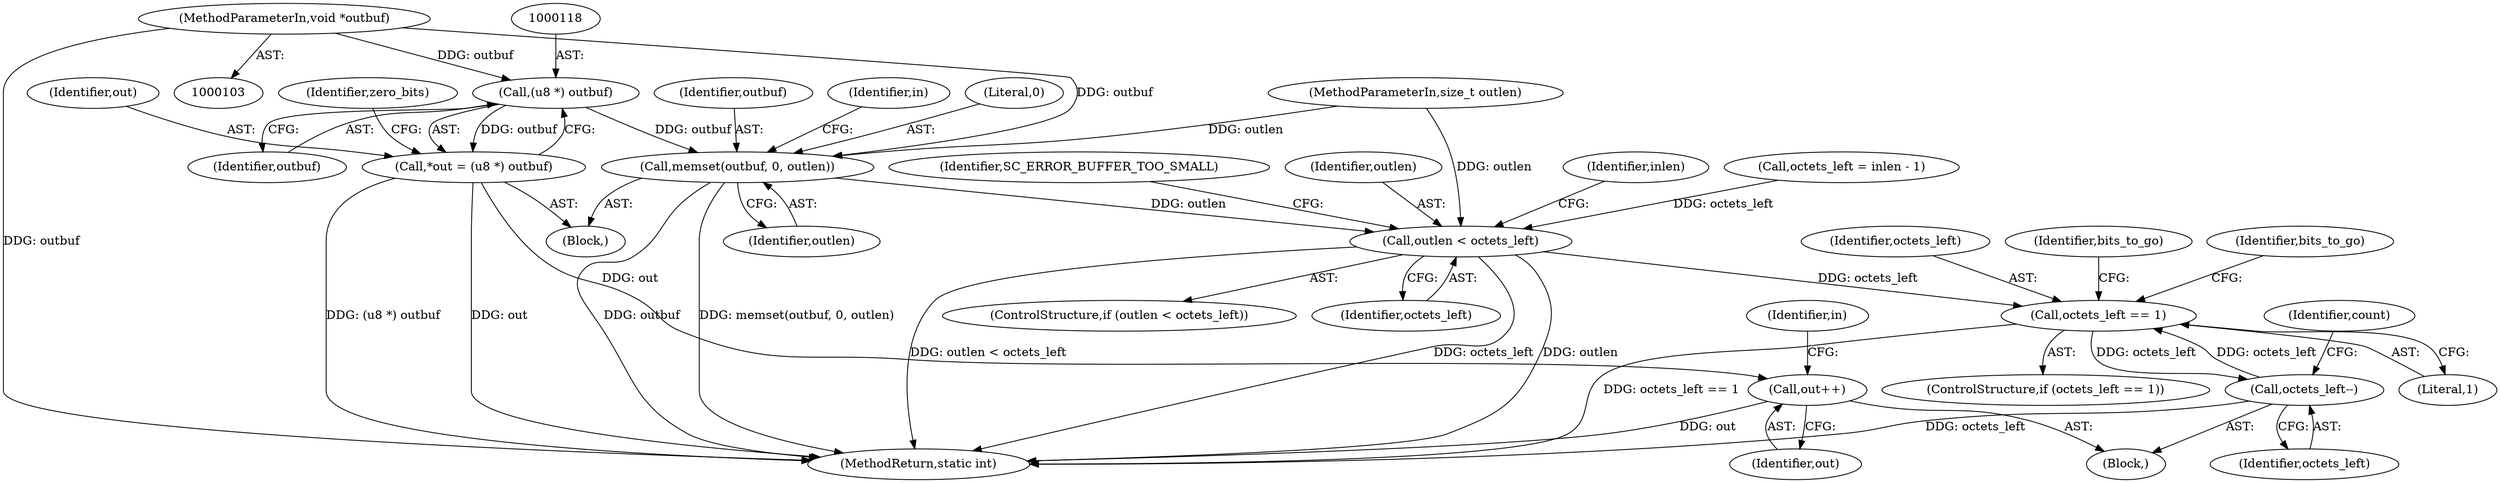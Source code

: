 digraph "1_OpenSC_412a6142c27a5973c61ba540e33cdc22d5608e68@pointer" {
"1000117" [label="(Call,(u8 *) outbuf)"];
"1000106" [label="(MethodParameterIn,void *outbuf)"];
"1000115" [label="(Call,*out = (u8 *) outbuf)"];
"1000209" [label="(Call,out++)"];
"1000138" [label="(Call,memset(outbuf, 0, outlen))"];
"1000145" [label="(Call,outlen < octets_left)"];
"1000165" [label="(Call,octets_left == 1)"];
"1000213" [label="(Call,octets_left--)"];
"1000116" [label="(Identifier,out)"];
"1000109" [label="(Block,)"];
"1000117" [label="(Call,(u8 *) outbuf)"];
"1000138" [label="(Call,memset(outbuf, 0, outlen))"];
"1000106" [label="(MethodParameterIn,void *outbuf)"];
"1000145" [label="(Call,outlen < octets_left)"];
"1000223" [label="(MethodReturn,static int)"];
"1000167" [label="(Literal,1)"];
"1000115" [label="(Call,*out = (u8 *) outbuf)"];
"1000144" [label="(ControlStructure,if (outlen < octets_left))"];
"1000166" [label="(Identifier,octets_left)"];
"1000212" [label="(Identifier,in)"];
"1000119" [label="(Identifier,outbuf)"];
"1000213" [label="(Call,octets_left--)"];
"1000141" [label="(Identifier,outlen)"];
"1000147" [label="(Identifier,octets_left)"];
"1000152" [label="(Identifier,inlen)"];
"1000216" [label="(Identifier,count)"];
"1000128" [label="(Call,octets_left = inlen - 1)"];
"1000165" [label="(Call,octets_left == 1)"];
"1000149" [label="(Identifier,SC_ERROR_BUFFER_TOO_SMALL)"];
"1000175" [label="(Identifier,bits_to_go)"];
"1000158" [label="(Block,)"];
"1000210" [label="(Identifier,out)"];
"1000107" [label="(MethodParameterIn,size_t outlen)"];
"1000214" [label="(Identifier,octets_left)"];
"1000209" [label="(Call,out++)"];
"1000139" [label="(Identifier,outbuf)"];
"1000122" [label="(Identifier,zero_bits)"];
"1000143" [label="(Identifier,in)"];
"1000164" [label="(ControlStructure,if (octets_left == 1))"];
"1000169" [label="(Identifier,bits_to_go)"];
"1000146" [label="(Identifier,outlen)"];
"1000140" [label="(Literal,0)"];
"1000117" -> "1000115"  [label="AST: "];
"1000117" -> "1000119"  [label="CFG: "];
"1000118" -> "1000117"  [label="AST: "];
"1000119" -> "1000117"  [label="AST: "];
"1000115" -> "1000117"  [label="CFG: "];
"1000117" -> "1000115"  [label="DDG: outbuf"];
"1000106" -> "1000117"  [label="DDG: outbuf"];
"1000117" -> "1000138"  [label="DDG: outbuf"];
"1000106" -> "1000103"  [label="AST: "];
"1000106" -> "1000223"  [label="DDG: outbuf"];
"1000106" -> "1000138"  [label="DDG: outbuf"];
"1000115" -> "1000109"  [label="AST: "];
"1000116" -> "1000115"  [label="AST: "];
"1000122" -> "1000115"  [label="CFG: "];
"1000115" -> "1000223"  [label="DDG: (u8 *) outbuf"];
"1000115" -> "1000223"  [label="DDG: out"];
"1000115" -> "1000209"  [label="DDG: out"];
"1000209" -> "1000158"  [label="AST: "];
"1000209" -> "1000210"  [label="CFG: "];
"1000210" -> "1000209"  [label="AST: "];
"1000212" -> "1000209"  [label="CFG: "];
"1000209" -> "1000223"  [label="DDG: out"];
"1000138" -> "1000109"  [label="AST: "];
"1000138" -> "1000141"  [label="CFG: "];
"1000139" -> "1000138"  [label="AST: "];
"1000140" -> "1000138"  [label="AST: "];
"1000141" -> "1000138"  [label="AST: "];
"1000143" -> "1000138"  [label="CFG: "];
"1000138" -> "1000223"  [label="DDG: outbuf"];
"1000138" -> "1000223"  [label="DDG: memset(outbuf, 0, outlen)"];
"1000107" -> "1000138"  [label="DDG: outlen"];
"1000138" -> "1000145"  [label="DDG: outlen"];
"1000145" -> "1000144"  [label="AST: "];
"1000145" -> "1000147"  [label="CFG: "];
"1000146" -> "1000145"  [label="AST: "];
"1000147" -> "1000145"  [label="AST: "];
"1000149" -> "1000145"  [label="CFG: "];
"1000152" -> "1000145"  [label="CFG: "];
"1000145" -> "1000223"  [label="DDG: outlen"];
"1000145" -> "1000223"  [label="DDG: outlen < octets_left"];
"1000145" -> "1000223"  [label="DDG: octets_left"];
"1000107" -> "1000145"  [label="DDG: outlen"];
"1000128" -> "1000145"  [label="DDG: octets_left"];
"1000145" -> "1000165"  [label="DDG: octets_left"];
"1000165" -> "1000164"  [label="AST: "];
"1000165" -> "1000167"  [label="CFG: "];
"1000166" -> "1000165"  [label="AST: "];
"1000167" -> "1000165"  [label="AST: "];
"1000169" -> "1000165"  [label="CFG: "];
"1000175" -> "1000165"  [label="CFG: "];
"1000165" -> "1000223"  [label="DDG: octets_left == 1"];
"1000213" -> "1000165"  [label="DDG: octets_left"];
"1000165" -> "1000213"  [label="DDG: octets_left"];
"1000213" -> "1000158"  [label="AST: "];
"1000213" -> "1000214"  [label="CFG: "];
"1000214" -> "1000213"  [label="AST: "];
"1000216" -> "1000213"  [label="CFG: "];
"1000213" -> "1000223"  [label="DDG: octets_left"];
}
